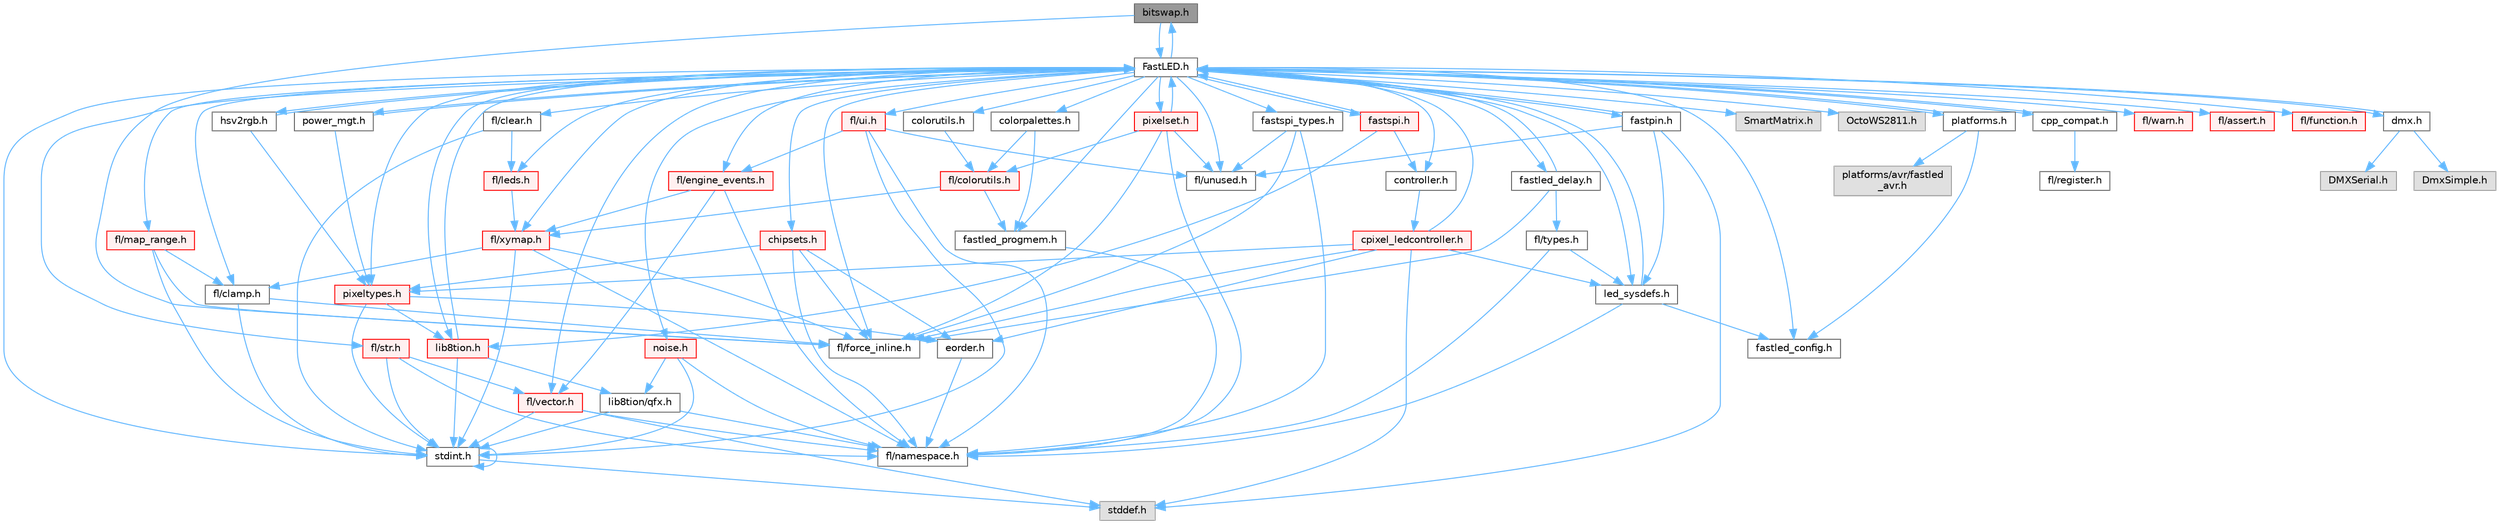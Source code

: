 digraph "bitswap.h"
{
 // INTERACTIVE_SVG=YES
 // LATEX_PDF_SIZE
  bgcolor="transparent";
  edge [fontname=Helvetica,fontsize=10,labelfontname=Helvetica,labelfontsize=10];
  node [fontname=Helvetica,fontsize=10,shape=box,height=0.2,width=0.4];
  Node1 [id="Node000001",label="bitswap.h",height=0.2,width=0.4,color="gray40", fillcolor="grey60", style="filled", fontcolor="black",tooltip="Functions for doing a rotation of bits/bytes used by parallel output."];
  Node1 -> Node2 [id="edge1_Node000001_Node000002",color="steelblue1",style="solid",tooltip=" "];
  Node2 [id="Node000002",label="FastLED.h",height=0.2,width=0.4,color="grey40", fillcolor="white", style="filled",URL="$db/d97/_fast_l_e_d_8h.html",tooltip="central include file for FastLED, defines the CFastLED class/object"];
  Node2 -> Node3 [id="edge2_Node000002_Node000003",color="steelblue1",style="solid",tooltip=" "];
  Node3 [id="Node000003",label="stdint.h",height=0.2,width=0.4,color="grey40", fillcolor="white", style="filled",URL="$df/dd8/stdint_8h.html",tooltip=" "];
  Node3 -> Node4 [id="edge3_Node000003_Node000004",color="steelblue1",style="solid",tooltip=" "];
  Node4 [id="Node000004",label="stddef.h",height=0.2,width=0.4,color="grey60", fillcolor="#E0E0E0", style="filled",tooltip=" "];
  Node3 -> Node3 [id="edge4_Node000003_Node000003",color="steelblue1",style="solid",tooltip=" "];
  Node2 -> Node5 [id="edge5_Node000002_Node000005",color="steelblue1",style="solid",tooltip=" "];
  Node5 [id="Node000005",label="SmartMatrix.h",height=0.2,width=0.4,color="grey60", fillcolor="#E0E0E0", style="filled",tooltip=" "];
  Node2 -> Node6 [id="edge6_Node000002_Node000006",color="steelblue1",style="solid",tooltip=" "];
  Node6 [id="Node000006",label="OctoWS2811.h",height=0.2,width=0.4,color="grey60", fillcolor="#E0E0E0", style="filled",tooltip=" "];
  Node2 -> Node7 [id="edge7_Node000002_Node000007",color="steelblue1",style="solid",tooltip=" "];
  Node7 [id="Node000007",label="fl/force_inline.h",height=0.2,width=0.4,color="grey40", fillcolor="white", style="filled",URL="$d4/d64/force__inline_8h.html",tooltip=" "];
  Node2 -> Node8 [id="edge8_Node000002_Node000008",color="steelblue1",style="solid",tooltip=" "];
  Node8 [id="Node000008",label="cpp_compat.h",height=0.2,width=0.4,color="grey40", fillcolor="white", style="filled",URL="$d9/d13/cpp__compat_8h.html",tooltip="Compatibility functions based on C++ version."];
  Node8 -> Node2 [id="edge9_Node000008_Node000002",color="steelblue1",style="solid",tooltip=" "];
  Node8 -> Node9 [id="edge10_Node000008_Node000009",color="steelblue1",style="solid",tooltip=" "];
  Node9 [id="Node000009",label="fl/register.h",height=0.2,width=0.4,color="grey40", fillcolor="white", style="filled",URL="$df/d80/register_8h.html",tooltip=" "];
  Node2 -> Node10 [id="edge11_Node000002_Node000010",color="steelblue1",style="solid",tooltip=" "];
  Node10 [id="Node000010",label="fastled_config.h",height=0.2,width=0.4,color="grey40", fillcolor="white", style="filled",URL="$d5/d11/fastled__config_8h.html",tooltip="Contains definitions that can be used to configure FastLED at compile time."];
  Node2 -> Node11 [id="edge12_Node000002_Node000011",color="steelblue1",style="solid",tooltip=" "];
  Node11 [id="Node000011",label="led_sysdefs.h",height=0.2,width=0.4,color="grey40", fillcolor="white", style="filled",URL="$d9/d3e/led__sysdefs_8h.html",tooltip="Determines which platform system definitions to include."];
  Node11 -> Node2 [id="edge13_Node000011_Node000002",color="steelblue1",style="solid",tooltip=" "];
  Node11 -> Node10 [id="edge14_Node000011_Node000010",color="steelblue1",style="solid",tooltip=" "];
  Node11 -> Node12 [id="edge15_Node000011_Node000012",color="steelblue1",style="solid",tooltip=" "];
  Node12 [id="Node000012",label="fl/namespace.h",height=0.2,width=0.4,color="grey40", fillcolor="white", style="filled",URL="$df/d2a/namespace_8h.html",tooltip="Implements the FastLED namespace macros."];
  Node2 -> Node13 [id="edge16_Node000002_Node000013",color="steelblue1",style="solid",tooltip=" "];
  Node13 [id="Node000013",label="fastled_delay.h",height=0.2,width=0.4,color="grey40", fillcolor="white", style="filled",URL="$d0/da8/fastled__delay_8h.html",tooltip="Utility functions and classes for managing delay cycles."];
  Node13 -> Node2 [id="edge17_Node000013_Node000002",color="steelblue1",style="solid",tooltip=" "];
  Node13 -> Node14 [id="edge18_Node000013_Node000014",color="steelblue1",style="solid",tooltip=" "];
  Node14 [id="Node000014",label="fl/types.h",height=0.2,width=0.4,color="grey40", fillcolor="white", style="filled",URL="$d7/da1/fl_2types_8h.html",tooltip=" "];
  Node14 -> Node12 [id="edge19_Node000014_Node000012",color="steelblue1",style="solid",tooltip=" "];
  Node14 -> Node11 [id="edge20_Node000014_Node000011",color="steelblue1",style="solid",tooltip=" "];
  Node13 -> Node7 [id="edge21_Node000013_Node000007",color="steelblue1",style="solid",tooltip=" "];
  Node2 -> Node1 [id="edge22_Node000002_Node000001",color="steelblue1",style="solid",tooltip=" "];
  Node2 -> Node15 [id="edge23_Node000002_Node000015",color="steelblue1",style="solid",tooltip=" "];
  Node15 [id="Node000015",label="controller.h",height=0.2,width=0.4,color="grey40", fillcolor="white", style="filled",URL="$d2/dd9/controller_8h.html",tooltip="deprecated: base definitions used by led controllers for writing out led data"];
  Node15 -> Node16 [id="edge24_Node000015_Node000016",color="steelblue1",style="solid",tooltip=" "];
  Node16 [id="Node000016",label="cpixel_ledcontroller.h",height=0.2,width=0.4,color="red", fillcolor="#FFF0F0", style="filled",URL="$d9/d57/cpixel__ledcontroller_8h.html",tooltip="defines the templated version of the CLEDController class"];
  Node16 -> Node4 [id="edge25_Node000016_Node000004",color="steelblue1",style="solid",tooltip=" "];
  Node16 -> Node2 [id="edge26_Node000016_Node000002",color="steelblue1",style="solid",tooltip=" "];
  Node16 -> Node11 [id="edge27_Node000016_Node000011",color="steelblue1",style="solid",tooltip=" "];
  Node16 -> Node17 [id="edge28_Node000016_Node000017",color="steelblue1",style="solid",tooltip=" "];
  Node17 [id="Node000017",label="pixeltypes.h",height=0.2,width=0.4,color="red", fillcolor="#FFF0F0", style="filled",URL="$d2/dba/pixeltypes_8h.html",tooltip="Includes defintions for RGB and HSV pixels."];
  Node17 -> Node3 [id="edge29_Node000017_Node000003",color="steelblue1",style="solid",tooltip=" "];
  Node17 -> Node18 [id="edge30_Node000017_Node000018",color="steelblue1",style="solid",tooltip=" "];
  Node18 [id="Node000018",label="lib8tion.h",height=0.2,width=0.4,color="red", fillcolor="#FFF0F0", style="filled",URL="$df/da5/lib8tion_8h.html",tooltip="Fast, efficient 8-bit math functions specifically designed for high-performance LED programming."];
  Node18 -> Node2 [id="edge31_Node000018_Node000002",color="steelblue1",style="solid",tooltip=" "];
  Node18 -> Node3 [id="edge32_Node000018_Node000003",color="steelblue1",style="solid",tooltip=" "];
  Node18 -> Node21 [id="edge33_Node000018_Node000021",color="steelblue1",style="solid",tooltip=" "];
  Node21 [id="Node000021",label="lib8tion/qfx.h",height=0.2,width=0.4,color="grey40", fillcolor="white", style="filled",URL="$d2/d19/qfx_8h.html",tooltip=" "];
  Node21 -> Node3 [id="edge34_Node000021_Node000003",color="steelblue1",style="solid",tooltip=" "];
  Node21 -> Node12 [id="edge35_Node000021_Node000012",color="steelblue1",style="solid",tooltip=" "];
  Node17 -> Node46 [id="edge36_Node000017_Node000046",color="steelblue1",style="solid",tooltip=" "];
  Node46 [id="Node000046",label="eorder.h",height=0.2,width=0.4,color="grey40", fillcolor="white", style="filled",URL="$db/d07/eorder_8h.html",tooltip="Defines color channel ordering enumerations."];
  Node46 -> Node12 [id="edge37_Node000046_Node000012",color="steelblue1",style="solid",tooltip=" "];
  Node16 -> Node46 [id="edge38_Node000016_Node000046",color="steelblue1",style="solid",tooltip=" "];
  Node16 -> Node7 [id="edge39_Node000016_Node000007",color="steelblue1",style="solid",tooltip=" "];
  Node2 -> Node67 [id="edge40_Node000002_Node000067",color="steelblue1",style="solid",tooltip=" "];
  Node67 [id="Node000067",label="fastpin.h",height=0.2,width=0.4,color="grey40", fillcolor="white", style="filled",URL="$db/d65/fastpin_8h.html",tooltip="Class base definitions for defining fast pin access."];
  Node67 -> Node2 [id="edge41_Node000067_Node000002",color="steelblue1",style="solid",tooltip=" "];
  Node67 -> Node11 [id="edge42_Node000067_Node000011",color="steelblue1",style="solid",tooltip=" "];
  Node67 -> Node4 [id="edge43_Node000067_Node000004",color="steelblue1",style="solid",tooltip=" "];
  Node67 -> Node54 [id="edge44_Node000067_Node000054",color="steelblue1",style="solid",tooltip=" "];
  Node54 [id="Node000054",label="fl/unused.h",height=0.2,width=0.4,color="grey40", fillcolor="white", style="filled",URL="$d8/d4b/unused_8h.html",tooltip=" "];
  Node2 -> Node68 [id="edge45_Node000002_Node000068",color="steelblue1",style="solid",tooltip=" "];
  Node68 [id="Node000068",label="fastspi_types.h",height=0.2,width=0.4,color="grey40", fillcolor="white", style="filled",URL="$d2/ddb/fastspi__types_8h.html",tooltip="Data types and constants used by SPI interfaces."];
  Node68 -> Node7 [id="edge46_Node000068_Node000007",color="steelblue1",style="solid",tooltip=" "];
  Node68 -> Node12 [id="edge47_Node000068_Node000012",color="steelblue1",style="solid",tooltip=" "];
  Node68 -> Node54 [id="edge48_Node000068_Node000054",color="steelblue1",style="solid",tooltip=" "];
  Node2 -> Node69 [id="edge49_Node000002_Node000069",color="steelblue1",style="solid",tooltip=" "];
  Node69 [id="Node000069",label="dmx.h",height=0.2,width=0.4,color="grey40", fillcolor="white", style="filled",URL="$d3/de1/dmx_8h.html",tooltip="Defines the DMX512-based LED controllers."];
  Node69 -> Node2 [id="edge50_Node000069_Node000002",color="steelblue1",style="solid",tooltip=" "];
  Node69 -> Node70 [id="edge51_Node000069_Node000070",color="steelblue1",style="solid",tooltip=" "];
  Node70 [id="Node000070",label="DmxSimple.h",height=0.2,width=0.4,color="grey60", fillcolor="#E0E0E0", style="filled",tooltip=" "];
  Node69 -> Node71 [id="edge52_Node000069_Node000071",color="steelblue1",style="solid",tooltip=" "];
  Node71 [id="Node000071",label="DMXSerial.h",height=0.2,width=0.4,color="grey60", fillcolor="#E0E0E0", style="filled",tooltip=" "];
  Node2 -> Node72 [id="edge53_Node000002_Node000072",color="steelblue1",style="solid",tooltip=" "];
  Node72 [id="Node000072",label="platforms.h",height=0.2,width=0.4,color="grey40", fillcolor="white", style="filled",URL="$da/dc9/platforms_8h.html",tooltip="Determines which platforms headers to include."];
  Node72 -> Node2 [id="edge54_Node000072_Node000002",color="steelblue1",style="solid",tooltip=" "];
  Node72 -> Node10 [id="edge55_Node000072_Node000010",color="steelblue1",style="solid",tooltip=" "];
  Node72 -> Node73 [id="edge56_Node000072_Node000073",color="steelblue1",style="solid",tooltip=" "];
  Node73 [id="Node000073",label="platforms/avr/fastled\l_avr.h",height=0.2,width=0.4,color="grey60", fillcolor="#E0E0E0", style="filled",tooltip=" "];
  Node2 -> Node74 [id="edge57_Node000002_Node000074",color="steelblue1",style="solid",tooltip=" "];
  Node74 [id="Node000074",label="fastled_progmem.h",height=0.2,width=0.4,color="grey40", fillcolor="white", style="filled",URL="$df/dab/fastled__progmem_8h.html",tooltip="Wrapper definitions to allow seamless use of PROGMEM in environments that have it."];
  Node74 -> Node12 [id="edge58_Node000074_Node000012",color="steelblue1",style="solid",tooltip=" "];
  Node2 -> Node18 [id="edge59_Node000002_Node000018",color="steelblue1",style="solid",tooltip=" "];
  Node2 -> Node17 [id="edge60_Node000002_Node000017",color="steelblue1",style="solid",tooltip=" "];
  Node2 -> Node75 [id="edge61_Node000002_Node000075",color="steelblue1",style="solid",tooltip=" "];
  Node75 [id="Node000075",label="hsv2rgb.h",height=0.2,width=0.4,color="grey40", fillcolor="white", style="filled",URL="$de/d9a/hsv2rgb_8h.html",tooltip="Functions to convert from the HSV colorspace to the RGB colorspace."];
  Node75 -> Node2 [id="edge62_Node000075_Node000002",color="steelblue1",style="solid",tooltip=" "];
  Node75 -> Node17 [id="edge63_Node000075_Node000017",color="steelblue1",style="solid",tooltip=" "];
  Node2 -> Node76 [id="edge64_Node000002_Node000076",color="steelblue1",style="solid",tooltip=" "];
  Node76 [id="Node000076",label="colorutils.h",height=0.2,width=0.4,color="grey40", fillcolor="white", style="filled",URL="$d1/dfb/colorutils_8h.html",tooltip=" "];
  Node76 -> Node77 [id="edge65_Node000076_Node000077",color="steelblue1",style="solid",tooltip=" "];
  Node77 [id="Node000077",label="fl/colorutils.h",height=0.2,width=0.4,color="red", fillcolor="#FFF0F0", style="filled",URL="$d7/df9/fl_2colorutils_8h.html",tooltip="Utility functions for color fill, palettes, blending, and more."];
  Node77 -> Node74 [id="edge66_Node000077_Node000074",color="steelblue1",style="solid",tooltip=" "];
  Node77 -> Node64 [id="edge67_Node000077_Node000064",color="steelblue1",style="solid",tooltip=" "];
  Node64 [id="Node000064",label="fl/xymap.h",height=0.2,width=0.4,color="red", fillcolor="#FFF0F0", style="filled",URL="$da/d61/xymap_8h.html",tooltip=" "];
  Node64 -> Node3 [id="edge68_Node000064_Node000003",color="steelblue1",style="solid",tooltip=" "];
  Node64 -> Node27 [id="edge69_Node000064_Node000027",color="steelblue1",style="solid",tooltip=" "];
  Node27 [id="Node000027",label="fl/clamp.h",height=0.2,width=0.4,color="grey40", fillcolor="white", style="filled",URL="$d6/dd3/clamp_8h.html",tooltip=" "];
  Node27 -> Node3 [id="edge70_Node000027_Node000003",color="steelblue1",style="solid",tooltip=" "];
  Node27 -> Node7 [id="edge71_Node000027_Node000007",color="steelblue1",style="solid",tooltip=" "];
  Node64 -> Node7 [id="edge72_Node000064_Node000007",color="steelblue1",style="solid",tooltip=" "];
  Node64 -> Node12 [id="edge73_Node000064_Node000012",color="steelblue1",style="solid",tooltip=" "];
  Node2 -> Node82 [id="edge74_Node000002_Node000082",color="steelblue1",style="solid",tooltip=" "];
  Node82 [id="Node000082",label="pixelset.h",height=0.2,width=0.4,color="red", fillcolor="#FFF0F0", style="filled",URL="$d4/d46/pixelset_8h.html",tooltip="Declares classes for managing logical groups of LEDs."];
  Node82 -> Node7 [id="edge75_Node000082_Node000007",color="steelblue1",style="solid",tooltip=" "];
  Node82 -> Node12 [id="edge76_Node000082_Node000012",color="steelblue1",style="solid",tooltip=" "];
  Node82 -> Node54 [id="edge77_Node000082_Node000054",color="steelblue1",style="solid",tooltip=" "];
  Node82 -> Node77 [id="edge78_Node000082_Node000077",color="steelblue1",style="solid",tooltip=" "];
  Node82 -> Node2 [id="edge79_Node000082_Node000002",color="steelblue1",style="solid",tooltip=" "];
  Node2 -> Node84 [id="edge80_Node000002_Node000084",color="steelblue1",style="solid",tooltip=" "];
  Node84 [id="Node000084",label="colorpalettes.h",height=0.2,width=0.4,color="grey40", fillcolor="white", style="filled",URL="$dc/dcc/colorpalettes_8h.html",tooltip="Declarations for the predefined color palettes supplied by FastLED."];
  Node84 -> Node77 [id="edge81_Node000084_Node000077",color="steelblue1",style="solid",tooltip=" "];
  Node84 -> Node74 [id="edge82_Node000084_Node000074",color="steelblue1",style="solid",tooltip=" "];
  Node2 -> Node85 [id="edge83_Node000002_Node000085",color="steelblue1",style="solid",tooltip=" "];
  Node85 [id="Node000085",label="noise.h",height=0.2,width=0.4,color="red", fillcolor="#FFF0F0", style="filled",URL="$d1/d31/noise_8h.html",tooltip="Functions to generate and fill arrays with noise."];
  Node85 -> Node3 [id="edge84_Node000085_Node000003",color="steelblue1",style="solid",tooltip=" "];
  Node85 -> Node12 [id="edge85_Node000085_Node000012",color="steelblue1",style="solid",tooltip=" "];
  Node85 -> Node21 [id="edge86_Node000085_Node000021",color="steelblue1",style="solid",tooltip=" "];
  Node2 -> Node86 [id="edge87_Node000002_Node000086",color="steelblue1",style="solid",tooltip=" "];
  Node86 [id="Node000086",label="power_mgt.h",height=0.2,width=0.4,color="grey40", fillcolor="white", style="filled",URL="$dc/d5b/power__mgt_8h.html",tooltip="Functions to limit the power used by FastLED."];
  Node86 -> Node2 [id="edge88_Node000086_Node000002",color="steelblue1",style="solid",tooltip=" "];
  Node86 -> Node17 [id="edge89_Node000086_Node000017",color="steelblue1",style="solid",tooltip=" "];
  Node2 -> Node87 [id="edge90_Node000002_Node000087",color="steelblue1",style="solid",tooltip=" "];
  Node87 [id="Node000087",label="fastspi.h",height=0.2,width=0.4,color="red", fillcolor="#FFF0F0", style="filled",URL="$d6/ddc/fastspi_8h.html",tooltip="Serial peripheral interface (SPI) definitions per platform."];
  Node87 -> Node2 [id="edge91_Node000087_Node000002",color="steelblue1",style="solid",tooltip=" "];
  Node87 -> Node15 [id="edge92_Node000087_Node000015",color="steelblue1",style="solid",tooltip=" "];
  Node87 -> Node18 [id="edge93_Node000087_Node000018",color="steelblue1",style="solid",tooltip=" "];
  Node2 -> Node89 [id="edge94_Node000002_Node000089",color="steelblue1",style="solid",tooltip=" "];
  Node89 [id="Node000089",label="chipsets.h",height=0.2,width=0.4,color="red", fillcolor="#FFF0F0", style="filled",URL="$db/d66/chipsets_8h.html",tooltip="Contains the bulk of the definitions for the various LED chipsets supported."];
  Node89 -> Node17 [id="edge95_Node000089_Node000017",color="steelblue1",style="solid",tooltip=" "];
  Node89 -> Node7 [id="edge96_Node000089_Node000007",color="steelblue1",style="solid",tooltip=" "];
  Node89 -> Node46 [id="edge97_Node000089_Node000046",color="steelblue1",style="solid",tooltip=" "];
  Node89 -> Node12 [id="edge98_Node000089_Node000012",color="steelblue1",style="solid",tooltip=" "];
  Node2 -> Node55 [id="edge99_Node000002_Node000055",color="steelblue1",style="solid",tooltip=" "];
  Node55 [id="Node000055",label="fl/engine_events.h",height=0.2,width=0.4,color="red", fillcolor="#FFF0F0", style="filled",URL="$db/dc0/engine__events_8h.html",tooltip=" "];
  Node55 -> Node12 [id="edge100_Node000055_Node000012",color="steelblue1",style="solid",tooltip=" "];
  Node55 -> Node34 [id="edge101_Node000055_Node000034",color="steelblue1",style="solid",tooltip=" "];
  Node34 [id="Node000034",label="fl/vector.h",height=0.2,width=0.4,color="red", fillcolor="#FFF0F0", style="filled",URL="$d6/d68/vector_8h.html",tooltip=" "];
  Node34 -> Node4 [id="edge102_Node000034_Node000004",color="steelblue1",style="solid",tooltip=" "];
  Node34 -> Node3 [id="edge103_Node000034_Node000003",color="steelblue1",style="solid",tooltip=" "];
  Node34 -> Node12 [id="edge104_Node000034_Node000012",color="steelblue1",style="solid",tooltip=" "];
  Node55 -> Node64 [id="edge105_Node000055_Node000064",color="steelblue1",style="solid",tooltip=" "];
  Node2 -> Node90 [id="edge106_Node000002_Node000090",color="steelblue1",style="solid",tooltip=" "];
  Node90 [id="Node000090",label="fl/leds.h",height=0.2,width=0.4,color="red", fillcolor="#FFF0F0", style="filled",URL="$da/d78/leds_8h.html",tooltip=" "];
  Node90 -> Node64 [id="edge107_Node000090_Node000064",color="steelblue1",style="solid",tooltip=" "];
  Node2 -> Node24 [id="edge108_Node000002_Node000024",color="steelblue1",style="solid",tooltip=" "];
  Node24 [id="Node000024",label="fl/str.h",height=0.2,width=0.4,color="red", fillcolor="#FFF0F0", style="filled",URL="$d1/d93/str_8h.html",tooltip=" "];
  Node24 -> Node3 [id="edge109_Node000024_Node000003",color="steelblue1",style="solid",tooltip=" "];
  Node24 -> Node12 [id="edge110_Node000024_Node000012",color="steelblue1",style="solid",tooltip=" "];
  Node24 -> Node34 [id="edge111_Node000024_Node000034",color="steelblue1",style="solid",tooltip=" "];
  Node2 -> Node64 [id="edge112_Node000002_Node000064",color="steelblue1",style="solid",tooltip=" "];
  Node2 -> Node27 [id="edge113_Node000002_Node000027",color="steelblue1",style="solid",tooltip=" "];
  Node2 -> Node28 [id="edge114_Node000002_Node000028",color="steelblue1",style="solid",tooltip=" "];
  Node28 [id="Node000028",label="fl/map_range.h",height=0.2,width=0.4,color="red", fillcolor="#FFF0F0", style="filled",URL="$d1/d47/map__range_8h.html",tooltip=" "];
  Node28 -> Node3 [id="edge115_Node000028_Node000003",color="steelblue1",style="solid",tooltip=" "];
  Node28 -> Node27 [id="edge116_Node000028_Node000027",color="steelblue1",style="solid",tooltip=" "];
  Node28 -> Node7 [id="edge117_Node000028_Node000007",color="steelblue1",style="solid",tooltip=" "];
  Node2 -> Node91 [id="edge118_Node000002_Node000091",color="steelblue1",style="solid",tooltip=" "];
  Node91 [id="Node000091",label="fl/warn.h",height=0.2,width=0.4,color="red", fillcolor="#FFF0F0", style="filled",URL="$de/d77/warn_8h.html",tooltip=" "];
  Node2 -> Node60 [id="edge119_Node000002_Node000060",color="steelblue1",style="solid",tooltip=" "];
  Node60 [id="Node000060",label="fl/assert.h",height=0.2,width=0.4,color="red", fillcolor="#FFF0F0", style="filled",URL="$dc/da7/assert_8h.html",tooltip=" "];
  Node2 -> Node54 [id="edge120_Node000002_Node000054",color="steelblue1",style="solid",tooltip=" "];
  Node2 -> Node34 [id="edge121_Node000002_Node000034",color="steelblue1",style="solid",tooltip=" "];
  Node2 -> Node94 [id="edge122_Node000002_Node000094",color="steelblue1",style="solid",tooltip=" "];
  Node94 [id="Node000094",label="fl/function.h",height=0.2,width=0.4,color="red", fillcolor="#FFF0F0", style="filled",URL="$dd/d67/function_8h.html",tooltip=" "];
  Node2 -> Node95 [id="edge123_Node000002_Node000095",color="steelblue1",style="solid",tooltip=" "];
  Node95 [id="Node000095",label="fl/clear.h",height=0.2,width=0.4,color="grey40", fillcolor="white", style="filled",URL="$df/db0/clear_8h.html",tooltip=" "];
  Node95 -> Node90 [id="edge124_Node000095_Node000090",color="steelblue1",style="solid",tooltip=" "];
  Node95 -> Node3 [id="edge125_Node000095_Node000003",color="steelblue1",style="solid",tooltip=" "];
  Node2 -> Node96 [id="edge126_Node000002_Node000096",color="steelblue1",style="solid",tooltip=" "];
  Node96 [id="Node000096",label="fl/ui.h",height=0.2,width=0.4,color="red", fillcolor="#FFF0F0", style="filled",URL="$d9/d3b/ui_8h.html",tooltip=" "];
  Node96 -> Node3 [id="edge127_Node000096_Node000003",color="steelblue1",style="solid",tooltip=" "];
  Node96 -> Node55 [id="edge128_Node000096_Node000055",color="steelblue1",style="solid",tooltip=" "];
  Node96 -> Node12 [id="edge129_Node000096_Node000012",color="steelblue1",style="solid",tooltip=" "];
  Node96 -> Node54 [id="edge130_Node000096_Node000054",color="steelblue1",style="solid",tooltip=" "];
  Node1 -> Node7 [id="edge131_Node000001_Node000007",color="steelblue1",style="solid",tooltip=" "];
}
